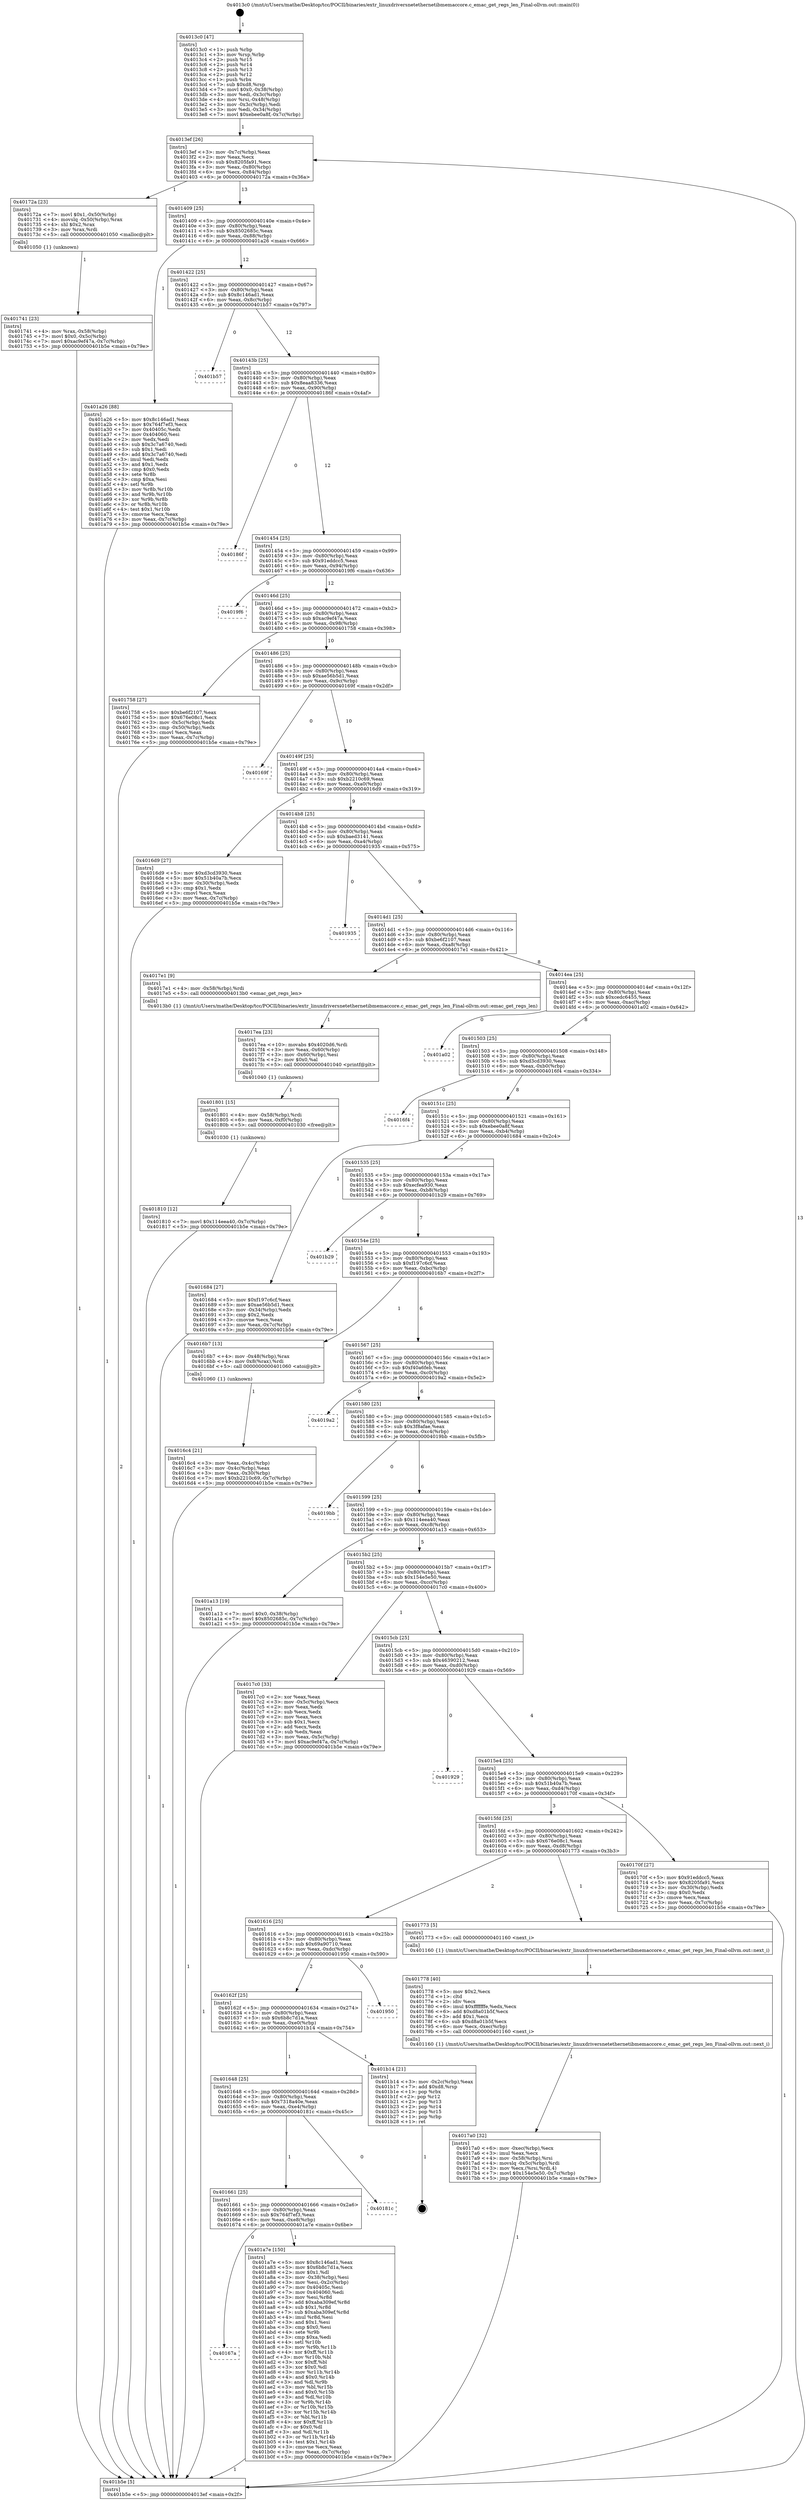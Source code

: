 digraph "0x4013c0" {
  label = "0x4013c0 (/mnt/c/Users/mathe/Desktop/tcc/POCII/binaries/extr_linuxdriversnetethernetibmemaccore.c_emac_get_regs_len_Final-ollvm.out::main(0))"
  labelloc = "t"
  node[shape=record]

  Entry [label="",width=0.3,height=0.3,shape=circle,fillcolor=black,style=filled]
  "0x4013ef" [label="{
     0x4013ef [26]\l
     | [instrs]\l
     &nbsp;&nbsp;0x4013ef \<+3\>: mov -0x7c(%rbp),%eax\l
     &nbsp;&nbsp;0x4013f2 \<+2\>: mov %eax,%ecx\l
     &nbsp;&nbsp;0x4013f4 \<+6\>: sub $0x8205fa91,%ecx\l
     &nbsp;&nbsp;0x4013fa \<+3\>: mov %eax,-0x80(%rbp)\l
     &nbsp;&nbsp;0x4013fd \<+6\>: mov %ecx,-0x84(%rbp)\l
     &nbsp;&nbsp;0x401403 \<+6\>: je 000000000040172a \<main+0x36a\>\l
  }"]
  "0x40172a" [label="{
     0x40172a [23]\l
     | [instrs]\l
     &nbsp;&nbsp;0x40172a \<+7\>: movl $0x1,-0x50(%rbp)\l
     &nbsp;&nbsp;0x401731 \<+4\>: movslq -0x50(%rbp),%rax\l
     &nbsp;&nbsp;0x401735 \<+4\>: shl $0x2,%rax\l
     &nbsp;&nbsp;0x401739 \<+3\>: mov %rax,%rdi\l
     &nbsp;&nbsp;0x40173c \<+5\>: call 0000000000401050 \<malloc@plt\>\l
     | [calls]\l
     &nbsp;&nbsp;0x401050 \{1\} (unknown)\l
  }"]
  "0x401409" [label="{
     0x401409 [25]\l
     | [instrs]\l
     &nbsp;&nbsp;0x401409 \<+5\>: jmp 000000000040140e \<main+0x4e\>\l
     &nbsp;&nbsp;0x40140e \<+3\>: mov -0x80(%rbp),%eax\l
     &nbsp;&nbsp;0x401411 \<+5\>: sub $0x8502685c,%eax\l
     &nbsp;&nbsp;0x401416 \<+6\>: mov %eax,-0x88(%rbp)\l
     &nbsp;&nbsp;0x40141c \<+6\>: je 0000000000401a26 \<main+0x666\>\l
  }"]
  Exit [label="",width=0.3,height=0.3,shape=circle,fillcolor=black,style=filled,peripheries=2]
  "0x401a26" [label="{
     0x401a26 [88]\l
     | [instrs]\l
     &nbsp;&nbsp;0x401a26 \<+5\>: mov $0x8c146ad1,%eax\l
     &nbsp;&nbsp;0x401a2b \<+5\>: mov $0x764f7ef3,%ecx\l
     &nbsp;&nbsp;0x401a30 \<+7\>: mov 0x40405c,%edx\l
     &nbsp;&nbsp;0x401a37 \<+7\>: mov 0x404060,%esi\l
     &nbsp;&nbsp;0x401a3e \<+2\>: mov %edx,%edi\l
     &nbsp;&nbsp;0x401a40 \<+6\>: sub $0x3c7a6740,%edi\l
     &nbsp;&nbsp;0x401a46 \<+3\>: sub $0x1,%edi\l
     &nbsp;&nbsp;0x401a49 \<+6\>: add $0x3c7a6740,%edi\l
     &nbsp;&nbsp;0x401a4f \<+3\>: imul %edi,%edx\l
     &nbsp;&nbsp;0x401a52 \<+3\>: and $0x1,%edx\l
     &nbsp;&nbsp;0x401a55 \<+3\>: cmp $0x0,%edx\l
     &nbsp;&nbsp;0x401a58 \<+4\>: sete %r8b\l
     &nbsp;&nbsp;0x401a5c \<+3\>: cmp $0xa,%esi\l
     &nbsp;&nbsp;0x401a5f \<+4\>: setl %r9b\l
     &nbsp;&nbsp;0x401a63 \<+3\>: mov %r8b,%r10b\l
     &nbsp;&nbsp;0x401a66 \<+3\>: and %r9b,%r10b\l
     &nbsp;&nbsp;0x401a69 \<+3\>: xor %r9b,%r8b\l
     &nbsp;&nbsp;0x401a6c \<+3\>: or %r8b,%r10b\l
     &nbsp;&nbsp;0x401a6f \<+4\>: test $0x1,%r10b\l
     &nbsp;&nbsp;0x401a73 \<+3\>: cmovne %ecx,%eax\l
     &nbsp;&nbsp;0x401a76 \<+3\>: mov %eax,-0x7c(%rbp)\l
     &nbsp;&nbsp;0x401a79 \<+5\>: jmp 0000000000401b5e \<main+0x79e\>\l
  }"]
  "0x401422" [label="{
     0x401422 [25]\l
     | [instrs]\l
     &nbsp;&nbsp;0x401422 \<+5\>: jmp 0000000000401427 \<main+0x67\>\l
     &nbsp;&nbsp;0x401427 \<+3\>: mov -0x80(%rbp),%eax\l
     &nbsp;&nbsp;0x40142a \<+5\>: sub $0x8c146ad1,%eax\l
     &nbsp;&nbsp;0x40142f \<+6\>: mov %eax,-0x8c(%rbp)\l
     &nbsp;&nbsp;0x401435 \<+6\>: je 0000000000401b57 \<main+0x797\>\l
  }"]
  "0x40167a" [label="{
     0x40167a\l
  }", style=dashed]
  "0x401b57" [label="{
     0x401b57\l
  }", style=dashed]
  "0x40143b" [label="{
     0x40143b [25]\l
     | [instrs]\l
     &nbsp;&nbsp;0x40143b \<+5\>: jmp 0000000000401440 \<main+0x80\>\l
     &nbsp;&nbsp;0x401440 \<+3\>: mov -0x80(%rbp),%eax\l
     &nbsp;&nbsp;0x401443 \<+5\>: sub $0x8eaa8336,%eax\l
     &nbsp;&nbsp;0x401448 \<+6\>: mov %eax,-0x90(%rbp)\l
     &nbsp;&nbsp;0x40144e \<+6\>: je 000000000040186f \<main+0x4af\>\l
  }"]
  "0x401a7e" [label="{
     0x401a7e [150]\l
     | [instrs]\l
     &nbsp;&nbsp;0x401a7e \<+5\>: mov $0x8c146ad1,%eax\l
     &nbsp;&nbsp;0x401a83 \<+5\>: mov $0x6b8c7d1a,%ecx\l
     &nbsp;&nbsp;0x401a88 \<+2\>: mov $0x1,%dl\l
     &nbsp;&nbsp;0x401a8a \<+3\>: mov -0x38(%rbp),%esi\l
     &nbsp;&nbsp;0x401a8d \<+3\>: mov %esi,-0x2c(%rbp)\l
     &nbsp;&nbsp;0x401a90 \<+7\>: mov 0x40405c,%esi\l
     &nbsp;&nbsp;0x401a97 \<+7\>: mov 0x404060,%edi\l
     &nbsp;&nbsp;0x401a9e \<+3\>: mov %esi,%r8d\l
     &nbsp;&nbsp;0x401aa1 \<+7\>: add $0xaba309ef,%r8d\l
     &nbsp;&nbsp;0x401aa8 \<+4\>: sub $0x1,%r8d\l
     &nbsp;&nbsp;0x401aac \<+7\>: sub $0xaba309ef,%r8d\l
     &nbsp;&nbsp;0x401ab3 \<+4\>: imul %r8d,%esi\l
     &nbsp;&nbsp;0x401ab7 \<+3\>: and $0x1,%esi\l
     &nbsp;&nbsp;0x401aba \<+3\>: cmp $0x0,%esi\l
     &nbsp;&nbsp;0x401abd \<+4\>: sete %r9b\l
     &nbsp;&nbsp;0x401ac1 \<+3\>: cmp $0xa,%edi\l
     &nbsp;&nbsp;0x401ac4 \<+4\>: setl %r10b\l
     &nbsp;&nbsp;0x401ac8 \<+3\>: mov %r9b,%r11b\l
     &nbsp;&nbsp;0x401acb \<+4\>: xor $0xff,%r11b\l
     &nbsp;&nbsp;0x401acf \<+3\>: mov %r10b,%bl\l
     &nbsp;&nbsp;0x401ad2 \<+3\>: xor $0xff,%bl\l
     &nbsp;&nbsp;0x401ad5 \<+3\>: xor $0x0,%dl\l
     &nbsp;&nbsp;0x401ad8 \<+3\>: mov %r11b,%r14b\l
     &nbsp;&nbsp;0x401adb \<+4\>: and $0x0,%r14b\l
     &nbsp;&nbsp;0x401adf \<+3\>: and %dl,%r9b\l
     &nbsp;&nbsp;0x401ae2 \<+3\>: mov %bl,%r15b\l
     &nbsp;&nbsp;0x401ae5 \<+4\>: and $0x0,%r15b\l
     &nbsp;&nbsp;0x401ae9 \<+3\>: and %dl,%r10b\l
     &nbsp;&nbsp;0x401aec \<+3\>: or %r9b,%r14b\l
     &nbsp;&nbsp;0x401aef \<+3\>: or %r10b,%r15b\l
     &nbsp;&nbsp;0x401af2 \<+3\>: xor %r15b,%r14b\l
     &nbsp;&nbsp;0x401af5 \<+3\>: or %bl,%r11b\l
     &nbsp;&nbsp;0x401af8 \<+4\>: xor $0xff,%r11b\l
     &nbsp;&nbsp;0x401afc \<+3\>: or $0x0,%dl\l
     &nbsp;&nbsp;0x401aff \<+3\>: and %dl,%r11b\l
     &nbsp;&nbsp;0x401b02 \<+3\>: or %r11b,%r14b\l
     &nbsp;&nbsp;0x401b05 \<+4\>: test $0x1,%r14b\l
     &nbsp;&nbsp;0x401b09 \<+3\>: cmovne %ecx,%eax\l
     &nbsp;&nbsp;0x401b0c \<+3\>: mov %eax,-0x7c(%rbp)\l
     &nbsp;&nbsp;0x401b0f \<+5\>: jmp 0000000000401b5e \<main+0x79e\>\l
  }"]
  "0x40186f" [label="{
     0x40186f\l
  }", style=dashed]
  "0x401454" [label="{
     0x401454 [25]\l
     | [instrs]\l
     &nbsp;&nbsp;0x401454 \<+5\>: jmp 0000000000401459 \<main+0x99\>\l
     &nbsp;&nbsp;0x401459 \<+3\>: mov -0x80(%rbp),%eax\l
     &nbsp;&nbsp;0x40145c \<+5\>: sub $0x91eddcc5,%eax\l
     &nbsp;&nbsp;0x401461 \<+6\>: mov %eax,-0x94(%rbp)\l
     &nbsp;&nbsp;0x401467 \<+6\>: je 00000000004019f6 \<main+0x636\>\l
  }"]
  "0x401661" [label="{
     0x401661 [25]\l
     | [instrs]\l
     &nbsp;&nbsp;0x401661 \<+5\>: jmp 0000000000401666 \<main+0x2a6\>\l
     &nbsp;&nbsp;0x401666 \<+3\>: mov -0x80(%rbp),%eax\l
     &nbsp;&nbsp;0x401669 \<+5\>: sub $0x764f7ef3,%eax\l
     &nbsp;&nbsp;0x40166e \<+6\>: mov %eax,-0xe8(%rbp)\l
     &nbsp;&nbsp;0x401674 \<+6\>: je 0000000000401a7e \<main+0x6be\>\l
  }"]
  "0x4019f6" [label="{
     0x4019f6\l
  }", style=dashed]
  "0x40146d" [label="{
     0x40146d [25]\l
     | [instrs]\l
     &nbsp;&nbsp;0x40146d \<+5\>: jmp 0000000000401472 \<main+0xb2\>\l
     &nbsp;&nbsp;0x401472 \<+3\>: mov -0x80(%rbp),%eax\l
     &nbsp;&nbsp;0x401475 \<+5\>: sub $0xac9ef47a,%eax\l
     &nbsp;&nbsp;0x40147a \<+6\>: mov %eax,-0x98(%rbp)\l
     &nbsp;&nbsp;0x401480 \<+6\>: je 0000000000401758 \<main+0x398\>\l
  }"]
  "0x40181c" [label="{
     0x40181c\l
  }", style=dashed]
  "0x401758" [label="{
     0x401758 [27]\l
     | [instrs]\l
     &nbsp;&nbsp;0x401758 \<+5\>: mov $0xbe6f2107,%eax\l
     &nbsp;&nbsp;0x40175d \<+5\>: mov $0x676e08c1,%ecx\l
     &nbsp;&nbsp;0x401762 \<+3\>: mov -0x5c(%rbp),%edx\l
     &nbsp;&nbsp;0x401765 \<+3\>: cmp -0x50(%rbp),%edx\l
     &nbsp;&nbsp;0x401768 \<+3\>: cmovl %ecx,%eax\l
     &nbsp;&nbsp;0x40176b \<+3\>: mov %eax,-0x7c(%rbp)\l
     &nbsp;&nbsp;0x40176e \<+5\>: jmp 0000000000401b5e \<main+0x79e\>\l
  }"]
  "0x401486" [label="{
     0x401486 [25]\l
     | [instrs]\l
     &nbsp;&nbsp;0x401486 \<+5\>: jmp 000000000040148b \<main+0xcb\>\l
     &nbsp;&nbsp;0x40148b \<+3\>: mov -0x80(%rbp),%eax\l
     &nbsp;&nbsp;0x40148e \<+5\>: sub $0xae56b5d1,%eax\l
     &nbsp;&nbsp;0x401493 \<+6\>: mov %eax,-0x9c(%rbp)\l
     &nbsp;&nbsp;0x401499 \<+6\>: je 000000000040169f \<main+0x2df\>\l
  }"]
  "0x401648" [label="{
     0x401648 [25]\l
     | [instrs]\l
     &nbsp;&nbsp;0x401648 \<+5\>: jmp 000000000040164d \<main+0x28d\>\l
     &nbsp;&nbsp;0x40164d \<+3\>: mov -0x80(%rbp),%eax\l
     &nbsp;&nbsp;0x401650 \<+5\>: sub $0x7318a40e,%eax\l
     &nbsp;&nbsp;0x401655 \<+6\>: mov %eax,-0xe4(%rbp)\l
     &nbsp;&nbsp;0x40165b \<+6\>: je 000000000040181c \<main+0x45c\>\l
  }"]
  "0x40169f" [label="{
     0x40169f\l
  }", style=dashed]
  "0x40149f" [label="{
     0x40149f [25]\l
     | [instrs]\l
     &nbsp;&nbsp;0x40149f \<+5\>: jmp 00000000004014a4 \<main+0xe4\>\l
     &nbsp;&nbsp;0x4014a4 \<+3\>: mov -0x80(%rbp),%eax\l
     &nbsp;&nbsp;0x4014a7 \<+5\>: sub $0xb2210c69,%eax\l
     &nbsp;&nbsp;0x4014ac \<+6\>: mov %eax,-0xa0(%rbp)\l
     &nbsp;&nbsp;0x4014b2 \<+6\>: je 00000000004016d9 \<main+0x319\>\l
  }"]
  "0x401b14" [label="{
     0x401b14 [21]\l
     | [instrs]\l
     &nbsp;&nbsp;0x401b14 \<+3\>: mov -0x2c(%rbp),%eax\l
     &nbsp;&nbsp;0x401b17 \<+7\>: add $0xd8,%rsp\l
     &nbsp;&nbsp;0x401b1e \<+1\>: pop %rbx\l
     &nbsp;&nbsp;0x401b1f \<+2\>: pop %r12\l
     &nbsp;&nbsp;0x401b21 \<+2\>: pop %r13\l
     &nbsp;&nbsp;0x401b23 \<+2\>: pop %r14\l
     &nbsp;&nbsp;0x401b25 \<+2\>: pop %r15\l
     &nbsp;&nbsp;0x401b27 \<+1\>: pop %rbp\l
     &nbsp;&nbsp;0x401b28 \<+1\>: ret\l
  }"]
  "0x4016d9" [label="{
     0x4016d9 [27]\l
     | [instrs]\l
     &nbsp;&nbsp;0x4016d9 \<+5\>: mov $0xd3cd3930,%eax\l
     &nbsp;&nbsp;0x4016de \<+5\>: mov $0x51b40a7b,%ecx\l
     &nbsp;&nbsp;0x4016e3 \<+3\>: mov -0x30(%rbp),%edx\l
     &nbsp;&nbsp;0x4016e6 \<+3\>: cmp $0x1,%edx\l
     &nbsp;&nbsp;0x4016e9 \<+3\>: cmovl %ecx,%eax\l
     &nbsp;&nbsp;0x4016ec \<+3\>: mov %eax,-0x7c(%rbp)\l
     &nbsp;&nbsp;0x4016ef \<+5\>: jmp 0000000000401b5e \<main+0x79e\>\l
  }"]
  "0x4014b8" [label="{
     0x4014b8 [25]\l
     | [instrs]\l
     &nbsp;&nbsp;0x4014b8 \<+5\>: jmp 00000000004014bd \<main+0xfd\>\l
     &nbsp;&nbsp;0x4014bd \<+3\>: mov -0x80(%rbp),%eax\l
     &nbsp;&nbsp;0x4014c0 \<+5\>: sub $0xbaed3141,%eax\l
     &nbsp;&nbsp;0x4014c5 \<+6\>: mov %eax,-0xa4(%rbp)\l
     &nbsp;&nbsp;0x4014cb \<+6\>: je 0000000000401935 \<main+0x575\>\l
  }"]
  "0x40162f" [label="{
     0x40162f [25]\l
     | [instrs]\l
     &nbsp;&nbsp;0x40162f \<+5\>: jmp 0000000000401634 \<main+0x274\>\l
     &nbsp;&nbsp;0x401634 \<+3\>: mov -0x80(%rbp),%eax\l
     &nbsp;&nbsp;0x401637 \<+5\>: sub $0x6b8c7d1a,%eax\l
     &nbsp;&nbsp;0x40163c \<+6\>: mov %eax,-0xe0(%rbp)\l
     &nbsp;&nbsp;0x401642 \<+6\>: je 0000000000401b14 \<main+0x754\>\l
  }"]
  "0x401935" [label="{
     0x401935\l
  }", style=dashed]
  "0x4014d1" [label="{
     0x4014d1 [25]\l
     | [instrs]\l
     &nbsp;&nbsp;0x4014d1 \<+5\>: jmp 00000000004014d6 \<main+0x116\>\l
     &nbsp;&nbsp;0x4014d6 \<+3\>: mov -0x80(%rbp),%eax\l
     &nbsp;&nbsp;0x4014d9 \<+5\>: sub $0xbe6f2107,%eax\l
     &nbsp;&nbsp;0x4014de \<+6\>: mov %eax,-0xa8(%rbp)\l
     &nbsp;&nbsp;0x4014e4 \<+6\>: je 00000000004017e1 \<main+0x421\>\l
  }"]
  "0x401950" [label="{
     0x401950\l
  }", style=dashed]
  "0x4017e1" [label="{
     0x4017e1 [9]\l
     | [instrs]\l
     &nbsp;&nbsp;0x4017e1 \<+4\>: mov -0x58(%rbp),%rdi\l
     &nbsp;&nbsp;0x4017e5 \<+5\>: call 00000000004013b0 \<emac_get_regs_len\>\l
     | [calls]\l
     &nbsp;&nbsp;0x4013b0 \{1\} (/mnt/c/Users/mathe/Desktop/tcc/POCII/binaries/extr_linuxdriversnetethernetibmemaccore.c_emac_get_regs_len_Final-ollvm.out::emac_get_regs_len)\l
  }"]
  "0x4014ea" [label="{
     0x4014ea [25]\l
     | [instrs]\l
     &nbsp;&nbsp;0x4014ea \<+5\>: jmp 00000000004014ef \<main+0x12f\>\l
     &nbsp;&nbsp;0x4014ef \<+3\>: mov -0x80(%rbp),%eax\l
     &nbsp;&nbsp;0x4014f2 \<+5\>: sub $0xcedc6455,%eax\l
     &nbsp;&nbsp;0x4014f7 \<+6\>: mov %eax,-0xac(%rbp)\l
     &nbsp;&nbsp;0x4014fd \<+6\>: je 0000000000401a02 \<main+0x642\>\l
  }"]
  "0x401810" [label="{
     0x401810 [12]\l
     | [instrs]\l
     &nbsp;&nbsp;0x401810 \<+7\>: movl $0x114eea40,-0x7c(%rbp)\l
     &nbsp;&nbsp;0x401817 \<+5\>: jmp 0000000000401b5e \<main+0x79e\>\l
  }"]
  "0x401a02" [label="{
     0x401a02\l
  }", style=dashed]
  "0x401503" [label="{
     0x401503 [25]\l
     | [instrs]\l
     &nbsp;&nbsp;0x401503 \<+5\>: jmp 0000000000401508 \<main+0x148\>\l
     &nbsp;&nbsp;0x401508 \<+3\>: mov -0x80(%rbp),%eax\l
     &nbsp;&nbsp;0x40150b \<+5\>: sub $0xd3cd3930,%eax\l
     &nbsp;&nbsp;0x401510 \<+6\>: mov %eax,-0xb0(%rbp)\l
     &nbsp;&nbsp;0x401516 \<+6\>: je 00000000004016f4 \<main+0x334\>\l
  }"]
  "0x401801" [label="{
     0x401801 [15]\l
     | [instrs]\l
     &nbsp;&nbsp;0x401801 \<+4\>: mov -0x58(%rbp),%rdi\l
     &nbsp;&nbsp;0x401805 \<+6\>: mov %eax,-0xf0(%rbp)\l
     &nbsp;&nbsp;0x40180b \<+5\>: call 0000000000401030 \<free@plt\>\l
     | [calls]\l
     &nbsp;&nbsp;0x401030 \{1\} (unknown)\l
  }"]
  "0x4016f4" [label="{
     0x4016f4\l
  }", style=dashed]
  "0x40151c" [label="{
     0x40151c [25]\l
     | [instrs]\l
     &nbsp;&nbsp;0x40151c \<+5\>: jmp 0000000000401521 \<main+0x161\>\l
     &nbsp;&nbsp;0x401521 \<+3\>: mov -0x80(%rbp),%eax\l
     &nbsp;&nbsp;0x401524 \<+5\>: sub $0xebee0a8f,%eax\l
     &nbsp;&nbsp;0x401529 \<+6\>: mov %eax,-0xb4(%rbp)\l
     &nbsp;&nbsp;0x40152f \<+6\>: je 0000000000401684 \<main+0x2c4\>\l
  }"]
  "0x4017ea" [label="{
     0x4017ea [23]\l
     | [instrs]\l
     &nbsp;&nbsp;0x4017ea \<+10\>: movabs $0x4020d6,%rdi\l
     &nbsp;&nbsp;0x4017f4 \<+3\>: mov %eax,-0x60(%rbp)\l
     &nbsp;&nbsp;0x4017f7 \<+3\>: mov -0x60(%rbp),%esi\l
     &nbsp;&nbsp;0x4017fa \<+2\>: mov $0x0,%al\l
     &nbsp;&nbsp;0x4017fc \<+5\>: call 0000000000401040 \<printf@plt\>\l
     | [calls]\l
     &nbsp;&nbsp;0x401040 \{1\} (unknown)\l
  }"]
  "0x401684" [label="{
     0x401684 [27]\l
     | [instrs]\l
     &nbsp;&nbsp;0x401684 \<+5\>: mov $0xf197c6cf,%eax\l
     &nbsp;&nbsp;0x401689 \<+5\>: mov $0xae56b5d1,%ecx\l
     &nbsp;&nbsp;0x40168e \<+3\>: mov -0x34(%rbp),%edx\l
     &nbsp;&nbsp;0x401691 \<+3\>: cmp $0x2,%edx\l
     &nbsp;&nbsp;0x401694 \<+3\>: cmovne %ecx,%eax\l
     &nbsp;&nbsp;0x401697 \<+3\>: mov %eax,-0x7c(%rbp)\l
     &nbsp;&nbsp;0x40169a \<+5\>: jmp 0000000000401b5e \<main+0x79e\>\l
  }"]
  "0x401535" [label="{
     0x401535 [25]\l
     | [instrs]\l
     &nbsp;&nbsp;0x401535 \<+5\>: jmp 000000000040153a \<main+0x17a\>\l
     &nbsp;&nbsp;0x40153a \<+3\>: mov -0x80(%rbp),%eax\l
     &nbsp;&nbsp;0x40153d \<+5\>: sub $0xecfea930,%eax\l
     &nbsp;&nbsp;0x401542 \<+6\>: mov %eax,-0xb8(%rbp)\l
     &nbsp;&nbsp;0x401548 \<+6\>: je 0000000000401b29 \<main+0x769\>\l
  }"]
  "0x401b5e" [label="{
     0x401b5e [5]\l
     | [instrs]\l
     &nbsp;&nbsp;0x401b5e \<+5\>: jmp 00000000004013ef \<main+0x2f\>\l
  }"]
  "0x4013c0" [label="{
     0x4013c0 [47]\l
     | [instrs]\l
     &nbsp;&nbsp;0x4013c0 \<+1\>: push %rbp\l
     &nbsp;&nbsp;0x4013c1 \<+3\>: mov %rsp,%rbp\l
     &nbsp;&nbsp;0x4013c4 \<+2\>: push %r15\l
     &nbsp;&nbsp;0x4013c6 \<+2\>: push %r14\l
     &nbsp;&nbsp;0x4013c8 \<+2\>: push %r13\l
     &nbsp;&nbsp;0x4013ca \<+2\>: push %r12\l
     &nbsp;&nbsp;0x4013cc \<+1\>: push %rbx\l
     &nbsp;&nbsp;0x4013cd \<+7\>: sub $0xd8,%rsp\l
     &nbsp;&nbsp;0x4013d4 \<+7\>: movl $0x0,-0x38(%rbp)\l
     &nbsp;&nbsp;0x4013db \<+3\>: mov %edi,-0x3c(%rbp)\l
     &nbsp;&nbsp;0x4013de \<+4\>: mov %rsi,-0x48(%rbp)\l
     &nbsp;&nbsp;0x4013e2 \<+3\>: mov -0x3c(%rbp),%edi\l
     &nbsp;&nbsp;0x4013e5 \<+3\>: mov %edi,-0x34(%rbp)\l
     &nbsp;&nbsp;0x4013e8 \<+7\>: movl $0xebee0a8f,-0x7c(%rbp)\l
  }"]
  "0x4017a0" [label="{
     0x4017a0 [32]\l
     | [instrs]\l
     &nbsp;&nbsp;0x4017a0 \<+6\>: mov -0xec(%rbp),%ecx\l
     &nbsp;&nbsp;0x4017a6 \<+3\>: imul %eax,%ecx\l
     &nbsp;&nbsp;0x4017a9 \<+4\>: mov -0x58(%rbp),%rsi\l
     &nbsp;&nbsp;0x4017ad \<+4\>: movslq -0x5c(%rbp),%rdi\l
     &nbsp;&nbsp;0x4017b1 \<+3\>: mov %ecx,(%rsi,%rdi,4)\l
     &nbsp;&nbsp;0x4017b4 \<+7\>: movl $0x154e5e50,-0x7c(%rbp)\l
     &nbsp;&nbsp;0x4017bb \<+5\>: jmp 0000000000401b5e \<main+0x79e\>\l
  }"]
  "0x401b29" [label="{
     0x401b29\l
  }", style=dashed]
  "0x40154e" [label="{
     0x40154e [25]\l
     | [instrs]\l
     &nbsp;&nbsp;0x40154e \<+5\>: jmp 0000000000401553 \<main+0x193\>\l
     &nbsp;&nbsp;0x401553 \<+3\>: mov -0x80(%rbp),%eax\l
     &nbsp;&nbsp;0x401556 \<+5\>: sub $0xf197c6cf,%eax\l
     &nbsp;&nbsp;0x40155b \<+6\>: mov %eax,-0xbc(%rbp)\l
     &nbsp;&nbsp;0x401561 \<+6\>: je 00000000004016b7 \<main+0x2f7\>\l
  }"]
  "0x401778" [label="{
     0x401778 [40]\l
     | [instrs]\l
     &nbsp;&nbsp;0x401778 \<+5\>: mov $0x2,%ecx\l
     &nbsp;&nbsp;0x40177d \<+1\>: cltd\l
     &nbsp;&nbsp;0x40177e \<+2\>: idiv %ecx\l
     &nbsp;&nbsp;0x401780 \<+6\>: imul $0xfffffffe,%edx,%ecx\l
     &nbsp;&nbsp;0x401786 \<+6\>: add $0xd8a01b5f,%ecx\l
     &nbsp;&nbsp;0x40178c \<+3\>: add $0x1,%ecx\l
     &nbsp;&nbsp;0x40178f \<+6\>: sub $0xd8a01b5f,%ecx\l
     &nbsp;&nbsp;0x401795 \<+6\>: mov %ecx,-0xec(%rbp)\l
     &nbsp;&nbsp;0x40179b \<+5\>: call 0000000000401160 \<next_i\>\l
     | [calls]\l
     &nbsp;&nbsp;0x401160 \{1\} (/mnt/c/Users/mathe/Desktop/tcc/POCII/binaries/extr_linuxdriversnetethernetibmemaccore.c_emac_get_regs_len_Final-ollvm.out::next_i)\l
  }"]
  "0x4016b7" [label="{
     0x4016b7 [13]\l
     | [instrs]\l
     &nbsp;&nbsp;0x4016b7 \<+4\>: mov -0x48(%rbp),%rax\l
     &nbsp;&nbsp;0x4016bb \<+4\>: mov 0x8(%rax),%rdi\l
     &nbsp;&nbsp;0x4016bf \<+5\>: call 0000000000401060 \<atoi@plt\>\l
     | [calls]\l
     &nbsp;&nbsp;0x401060 \{1\} (unknown)\l
  }"]
  "0x401567" [label="{
     0x401567 [25]\l
     | [instrs]\l
     &nbsp;&nbsp;0x401567 \<+5\>: jmp 000000000040156c \<main+0x1ac\>\l
     &nbsp;&nbsp;0x40156c \<+3\>: mov -0x80(%rbp),%eax\l
     &nbsp;&nbsp;0x40156f \<+5\>: sub $0xf40a6feb,%eax\l
     &nbsp;&nbsp;0x401574 \<+6\>: mov %eax,-0xc0(%rbp)\l
     &nbsp;&nbsp;0x40157a \<+6\>: je 00000000004019a2 \<main+0x5e2\>\l
  }"]
  "0x4016c4" [label="{
     0x4016c4 [21]\l
     | [instrs]\l
     &nbsp;&nbsp;0x4016c4 \<+3\>: mov %eax,-0x4c(%rbp)\l
     &nbsp;&nbsp;0x4016c7 \<+3\>: mov -0x4c(%rbp),%eax\l
     &nbsp;&nbsp;0x4016ca \<+3\>: mov %eax,-0x30(%rbp)\l
     &nbsp;&nbsp;0x4016cd \<+7\>: movl $0xb2210c69,-0x7c(%rbp)\l
     &nbsp;&nbsp;0x4016d4 \<+5\>: jmp 0000000000401b5e \<main+0x79e\>\l
  }"]
  "0x401616" [label="{
     0x401616 [25]\l
     | [instrs]\l
     &nbsp;&nbsp;0x401616 \<+5\>: jmp 000000000040161b \<main+0x25b\>\l
     &nbsp;&nbsp;0x40161b \<+3\>: mov -0x80(%rbp),%eax\l
     &nbsp;&nbsp;0x40161e \<+5\>: sub $0x69a90710,%eax\l
     &nbsp;&nbsp;0x401623 \<+6\>: mov %eax,-0xdc(%rbp)\l
     &nbsp;&nbsp;0x401629 \<+6\>: je 0000000000401950 \<main+0x590\>\l
  }"]
  "0x4019a2" [label="{
     0x4019a2\l
  }", style=dashed]
  "0x401580" [label="{
     0x401580 [25]\l
     | [instrs]\l
     &nbsp;&nbsp;0x401580 \<+5\>: jmp 0000000000401585 \<main+0x1c5\>\l
     &nbsp;&nbsp;0x401585 \<+3\>: mov -0x80(%rbp),%eax\l
     &nbsp;&nbsp;0x401588 \<+5\>: sub $0x3f8afae,%eax\l
     &nbsp;&nbsp;0x40158d \<+6\>: mov %eax,-0xc4(%rbp)\l
     &nbsp;&nbsp;0x401593 \<+6\>: je 00000000004019bb \<main+0x5fb\>\l
  }"]
  "0x401773" [label="{
     0x401773 [5]\l
     | [instrs]\l
     &nbsp;&nbsp;0x401773 \<+5\>: call 0000000000401160 \<next_i\>\l
     | [calls]\l
     &nbsp;&nbsp;0x401160 \{1\} (/mnt/c/Users/mathe/Desktop/tcc/POCII/binaries/extr_linuxdriversnetethernetibmemaccore.c_emac_get_regs_len_Final-ollvm.out::next_i)\l
  }"]
  "0x4019bb" [label="{
     0x4019bb\l
  }", style=dashed]
  "0x401599" [label="{
     0x401599 [25]\l
     | [instrs]\l
     &nbsp;&nbsp;0x401599 \<+5\>: jmp 000000000040159e \<main+0x1de\>\l
     &nbsp;&nbsp;0x40159e \<+3\>: mov -0x80(%rbp),%eax\l
     &nbsp;&nbsp;0x4015a1 \<+5\>: sub $0x114eea40,%eax\l
     &nbsp;&nbsp;0x4015a6 \<+6\>: mov %eax,-0xc8(%rbp)\l
     &nbsp;&nbsp;0x4015ac \<+6\>: je 0000000000401a13 \<main+0x653\>\l
  }"]
  "0x401741" [label="{
     0x401741 [23]\l
     | [instrs]\l
     &nbsp;&nbsp;0x401741 \<+4\>: mov %rax,-0x58(%rbp)\l
     &nbsp;&nbsp;0x401745 \<+7\>: movl $0x0,-0x5c(%rbp)\l
     &nbsp;&nbsp;0x40174c \<+7\>: movl $0xac9ef47a,-0x7c(%rbp)\l
     &nbsp;&nbsp;0x401753 \<+5\>: jmp 0000000000401b5e \<main+0x79e\>\l
  }"]
  "0x401a13" [label="{
     0x401a13 [19]\l
     | [instrs]\l
     &nbsp;&nbsp;0x401a13 \<+7\>: movl $0x0,-0x38(%rbp)\l
     &nbsp;&nbsp;0x401a1a \<+7\>: movl $0x8502685c,-0x7c(%rbp)\l
     &nbsp;&nbsp;0x401a21 \<+5\>: jmp 0000000000401b5e \<main+0x79e\>\l
  }"]
  "0x4015b2" [label="{
     0x4015b2 [25]\l
     | [instrs]\l
     &nbsp;&nbsp;0x4015b2 \<+5\>: jmp 00000000004015b7 \<main+0x1f7\>\l
     &nbsp;&nbsp;0x4015b7 \<+3\>: mov -0x80(%rbp),%eax\l
     &nbsp;&nbsp;0x4015ba \<+5\>: sub $0x154e5e50,%eax\l
     &nbsp;&nbsp;0x4015bf \<+6\>: mov %eax,-0xcc(%rbp)\l
     &nbsp;&nbsp;0x4015c5 \<+6\>: je 00000000004017c0 \<main+0x400\>\l
  }"]
  "0x4015fd" [label="{
     0x4015fd [25]\l
     | [instrs]\l
     &nbsp;&nbsp;0x4015fd \<+5\>: jmp 0000000000401602 \<main+0x242\>\l
     &nbsp;&nbsp;0x401602 \<+3\>: mov -0x80(%rbp),%eax\l
     &nbsp;&nbsp;0x401605 \<+5\>: sub $0x676e08c1,%eax\l
     &nbsp;&nbsp;0x40160a \<+6\>: mov %eax,-0xd8(%rbp)\l
     &nbsp;&nbsp;0x401610 \<+6\>: je 0000000000401773 \<main+0x3b3\>\l
  }"]
  "0x4017c0" [label="{
     0x4017c0 [33]\l
     | [instrs]\l
     &nbsp;&nbsp;0x4017c0 \<+2\>: xor %eax,%eax\l
     &nbsp;&nbsp;0x4017c2 \<+3\>: mov -0x5c(%rbp),%ecx\l
     &nbsp;&nbsp;0x4017c5 \<+2\>: mov %eax,%edx\l
     &nbsp;&nbsp;0x4017c7 \<+2\>: sub %ecx,%edx\l
     &nbsp;&nbsp;0x4017c9 \<+2\>: mov %eax,%ecx\l
     &nbsp;&nbsp;0x4017cb \<+3\>: sub $0x1,%ecx\l
     &nbsp;&nbsp;0x4017ce \<+2\>: add %ecx,%edx\l
     &nbsp;&nbsp;0x4017d0 \<+2\>: sub %edx,%eax\l
     &nbsp;&nbsp;0x4017d2 \<+3\>: mov %eax,-0x5c(%rbp)\l
     &nbsp;&nbsp;0x4017d5 \<+7\>: movl $0xac9ef47a,-0x7c(%rbp)\l
     &nbsp;&nbsp;0x4017dc \<+5\>: jmp 0000000000401b5e \<main+0x79e\>\l
  }"]
  "0x4015cb" [label="{
     0x4015cb [25]\l
     | [instrs]\l
     &nbsp;&nbsp;0x4015cb \<+5\>: jmp 00000000004015d0 \<main+0x210\>\l
     &nbsp;&nbsp;0x4015d0 \<+3\>: mov -0x80(%rbp),%eax\l
     &nbsp;&nbsp;0x4015d3 \<+5\>: sub $0x46390212,%eax\l
     &nbsp;&nbsp;0x4015d8 \<+6\>: mov %eax,-0xd0(%rbp)\l
     &nbsp;&nbsp;0x4015de \<+6\>: je 0000000000401929 \<main+0x569\>\l
  }"]
  "0x40170f" [label="{
     0x40170f [27]\l
     | [instrs]\l
     &nbsp;&nbsp;0x40170f \<+5\>: mov $0x91eddcc5,%eax\l
     &nbsp;&nbsp;0x401714 \<+5\>: mov $0x8205fa91,%ecx\l
     &nbsp;&nbsp;0x401719 \<+3\>: mov -0x30(%rbp),%edx\l
     &nbsp;&nbsp;0x40171c \<+3\>: cmp $0x0,%edx\l
     &nbsp;&nbsp;0x40171f \<+3\>: cmove %ecx,%eax\l
     &nbsp;&nbsp;0x401722 \<+3\>: mov %eax,-0x7c(%rbp)\l
     &nbsp;&nbsp;0x401725 \<+5\>: jmp 0000000000401b5e \<main+0x79e\>\l
  }"]
  "0x401929" [label="{
     0x401929\l
  }", style=dashed]
  "0x4015e4" [label="{
     0x4015e4 [25]\l
     | [instrs]\l
     &nbsp;&nbsp;0x4015e4 \<+5\>: jmp 00000000004015e9 \<main+0x229\>\l
     &nbsp;&nbsp;0x4015e9 \<+3\>: mov -0x80(%rbp),%eax\l
     &nbsp;&nbsp;0x4015ec \<+5\>: sub $0x51b40a7b,%eax\l
     &nbsp;&nbsp;0x4015f1 \<+6\>: mov %eax,-0xd4(%rbp)\l
     &nbsp;&nbsp;0x4015f7 \<+6\>: je 000000000040170f \<main+0x34f\>\l
  }"]
  Entry -> "0x4013c0" [label=" 1"]
  "0x4013ef" -> "0x40172a" [label=" 1"]
  "0x4013ef" -> "0x401409" [label=" 13"]
  "0x401b14" -> Exit [label=" 1"]
  "0x401409" -> "0x401a26" [label=" 1"]
  "0x401409" -> "0x401422" [label=" 12"]
  "0x401a7e" -> "0x401b5e" [label=" 1"]
  "0x401422" -> "0x401b57" [label=" 0"]
  "0x401422" -> "0x40143b" [label=" 12"]
  "0x401661" -> "0x40167a" [label=" 0"]
  "0x40143b" -> "0x40186f" [label=" 0"]
  "0x40143b" -> "0x401454" [label=" 12"]
  "0x401661" -> "0x401a7e" [label=" 1"]
  "0x401454" -> "0x4019f6" [label=" 0"]
  "0x401454" -> "0x40146d" [label=" 12"]
  "0x401648" -> "0x401661" [label=" 1"]
  "0x40146d" -> "0x401758" [label=" 2"]
  "0x40146d" -> "0x401486" [label=" 10"]
  "0x401648" -> "0x40181c" [label=" 0"]
  "0x401486" -> "0x40169f" [label=" 0"]
  "0x401486" -> "0x40149f" [label=" 10"]
  "0x40162f" -> "0x401648" [label=" 1"]
  "0x40149f" -> "0x4016d9" [label=" 1"]
  "0x40149f" -> "0x4014b8" [label=" 9"]
  "0x40162f" -> "0x401b14" [label=" 1"]
  "0x4014b8" -> "0x401935" [label=" 0"]
  "0x4014b8" -> "0x4014d1" [label=" 9"]
  "0x401616" -> "0x40162f" [label=" 2"]
  "0x4014d1" -> "0x4017e1" [label=" 1"]
  "0x4014d1" -> "0x4014ea" [label=" 8"]
  "0x401616" -> "0x401950" [label=" 0"]
  "0x4014ea" -> "0x401a02" [label=" 0"]
  "0x4014ea" -> "0x401503" [label=" 8"]
  "0x401a26" -> "0x401b5e" [label=" 1"]
  "0x401503" -> "0x4016f4" [label=" 0"]
  "0x401503" -> "0x40151c" [label=" 8"]
  "0x401a13" -> "0x401b5e" [label=" 1"]
  "0x40151c" -> "0x401684" [label=" 1"]
  "0x40151c" -> "0x401535" [label=" 7"]
  "0x401684" -> "0x401b5e" [label=" 1"]
  "0x4013c0" -> "0x4013ef" [label=" 1"]
  "0x401b5e" -> "0x4013ef" [label=" 13"]
  "0x401810" -> "0x401b5e" [label=" 1"]
  "0x401535" -> "0x401b29" [label=" 0"]
  "0x401535" -> "0x40154e" [label=" 7"]
  "0x401801" -> "0x401810" [label=" 1"]
  "0x40154e" -> "0x4016b7" [label=" 1"]
  "0x40154e" -> "0x401567" [label=" 6"]
  "0x4016b7" -> "0x4016c4" [label=" 1"]
  "0x4016c4" -> "0x401b5e" [label=" 1"]
  "0x4016d9" -> "0x401b5e" [label=" 1"]
  "0x4017ea" -> "0x401801" [label=" 1"]
  "0x401567" -> "0x4019a2" [label=" 0"]
  "0x401567" -> "0x401580" [label=" 6"]
  "0x4017e1" -> "0x4017ea" [label=" 1"]
  "0x401580" -> "0x4019bb" [label=" 0"]
  "0x401580" -> "0x401599" [label=" 6"]
  "0x4017c0" -> "0x401b5e" [label=" 1"]
  "0x401599" -> "0x401a13" [label=" 1"]
  "0x401599" -> "0x4015b2" [label=" 5"]
  "0x401778" -> "0x4017a0" [label=" 1"]
  "0x4015b2" -> "0x4017c0" [label=" 1"]
  "0x4015b2" -> "0x4015cb" [label=" 4"]
  "0x401773" -> "0x401778" [label=" 1"]
  "0x4015cb" -> "0x401929" [label=" 0"]
  "0x4015cb" -> "0x4015e4" [label=" 4"]
  "0x4015fd" -> "0x401616" [label=" 2"]
  "0x4015e4" -> "0x40170f" [label=" 1"]
  "0x4015e4" -> "0x4015fd" [label=" 3"]
  "0x40170f" -> "0x401b5e" [label=" 1"]
  "0x40172a" -> "0x401741" [label=" 1"]
  "0x401741" -> "0x401b5e" [label=" 1"]
  "0x401758" -> "0x401b5e" [label=" 2"]
  "0x4017a0" -> "0x401b5e" [label=" 1"]
  "0x4015fd" -> "0x401773" [label=" 1"]
}
